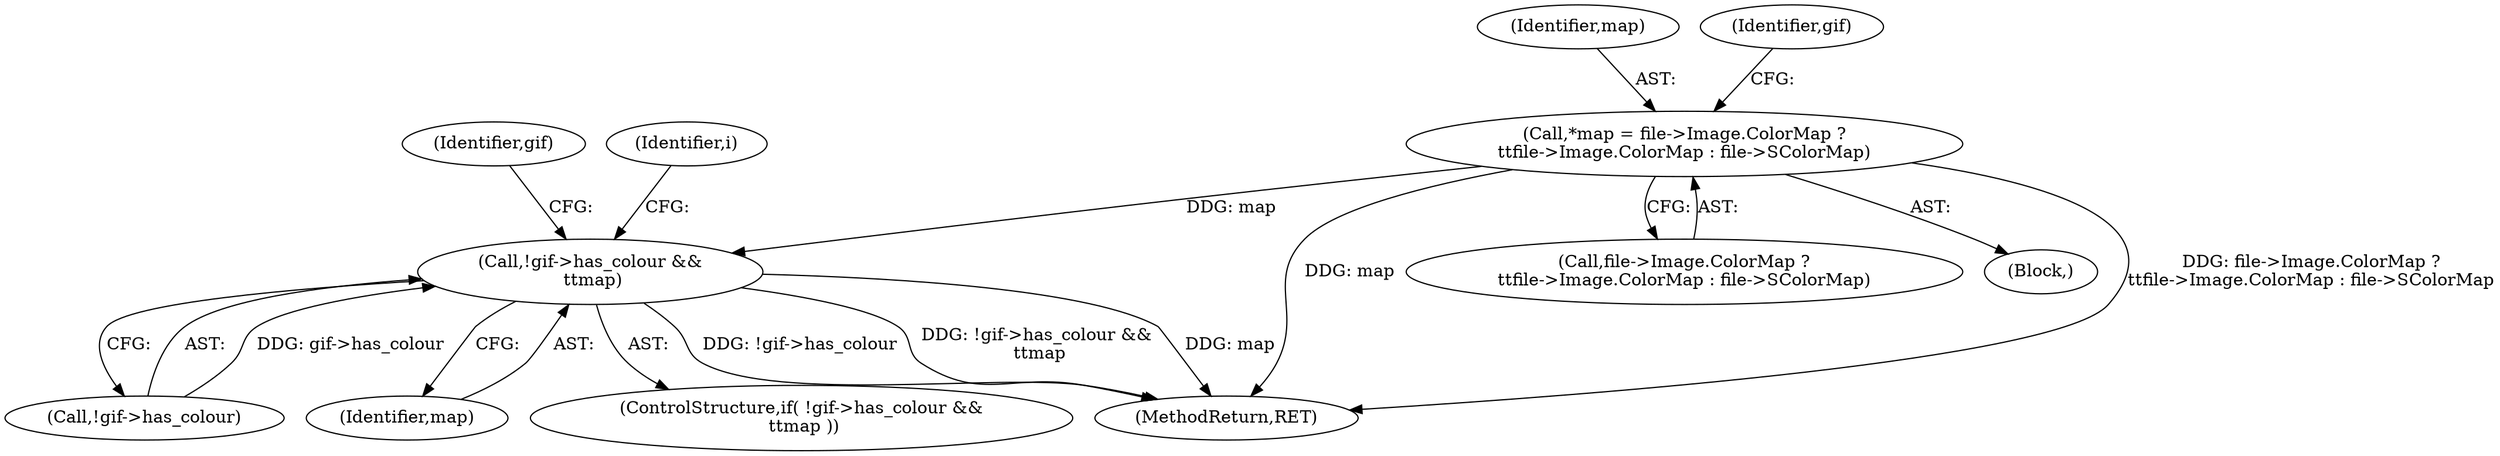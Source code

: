 digraph "0_libvips_ce684dd008532ea0bf9d4a1d89bacb35f4a83f4d@pointer" {
"1000115" [label="(Call,*map = file->Image.ColorMap ?\n\t\tfile->Image.ColorMap : file->SColorMap)"];
"1000230" [label="(Call,!gif->has_colour &&\n \t\tmap)"];
"1000229" [label="(ControlStructure,if( !gif->has_colour &&\n \t\tmap ))"];
"1000116" [label="(Identifier,map)"];
"1000303" [label="(MethodReturn,RET)"];
"1000117" [label="(Call,file->Image.ColorMap ?\n\t\tfile->Image.ColorMap : file->SColorMap)"];
"1000115" [label="(Call,*map = file->Image.ColorMap ?\n\t\tfile->Image.ColorMap : file->SColorMap)"];
"1000230" [label="(Call,!gif->has_colour &&\n \t\tmap)"];
"1000292" [label="(Identifier,gif)"];
"1000105" [label="(Block,)"];
"1000231" [label="(Call,!gif->has_colour)"];
"1000235" [label="(Identifier,map)"];
"1000240" [label="(Identifier,i)"];
"1000136" [label="(Identifier,gif)"];
"1000115" -> "1000105"  [label="AST: "];
"1000115" -> "1000117"  [label="CFG: "];
"1000116" -> "1000115"  [label="AST: "];
"1000117" -> "1000115"  [label="AST: "];
"1000136" -> "1000115"  [label="CFG: "];
"1000115" -> "1000303"  [label="DDG: file->Image.ColorMap ?\n\t\tfile->Image.ColorMap : file->SColorMap"];
"1000115" -> "1000303"  [label="DDG: map"];
"1000115" -> "1000230"  [label="DDG: map"];
"1000230" -> "1000229"  [label="AST: "];
"1000230" -> "1000231"  [label="CFG: "];
"1000230" -> "1000235"  [label="CFG: "];
"1000231" -> "1000230"  [label="AST: "];
"1000235" -> "1000230"  [label="AST: "];
"1000240" -> "1000230"  [label="CFG: "];
"1000292" -> "1000230"  [label="CFG: "];
"1000230" -> "1000303"  [label="DDG: map"];
"1000230" -> "1000303"  [label="DDG: !gif->has_colour"];
"1000230" -> "1000303"  [label="DDG: !gif->has_colour &&\n \t\tmap"];
"1000231" -> "1000230"  [label="DDG: gif->has_colour"];
}
